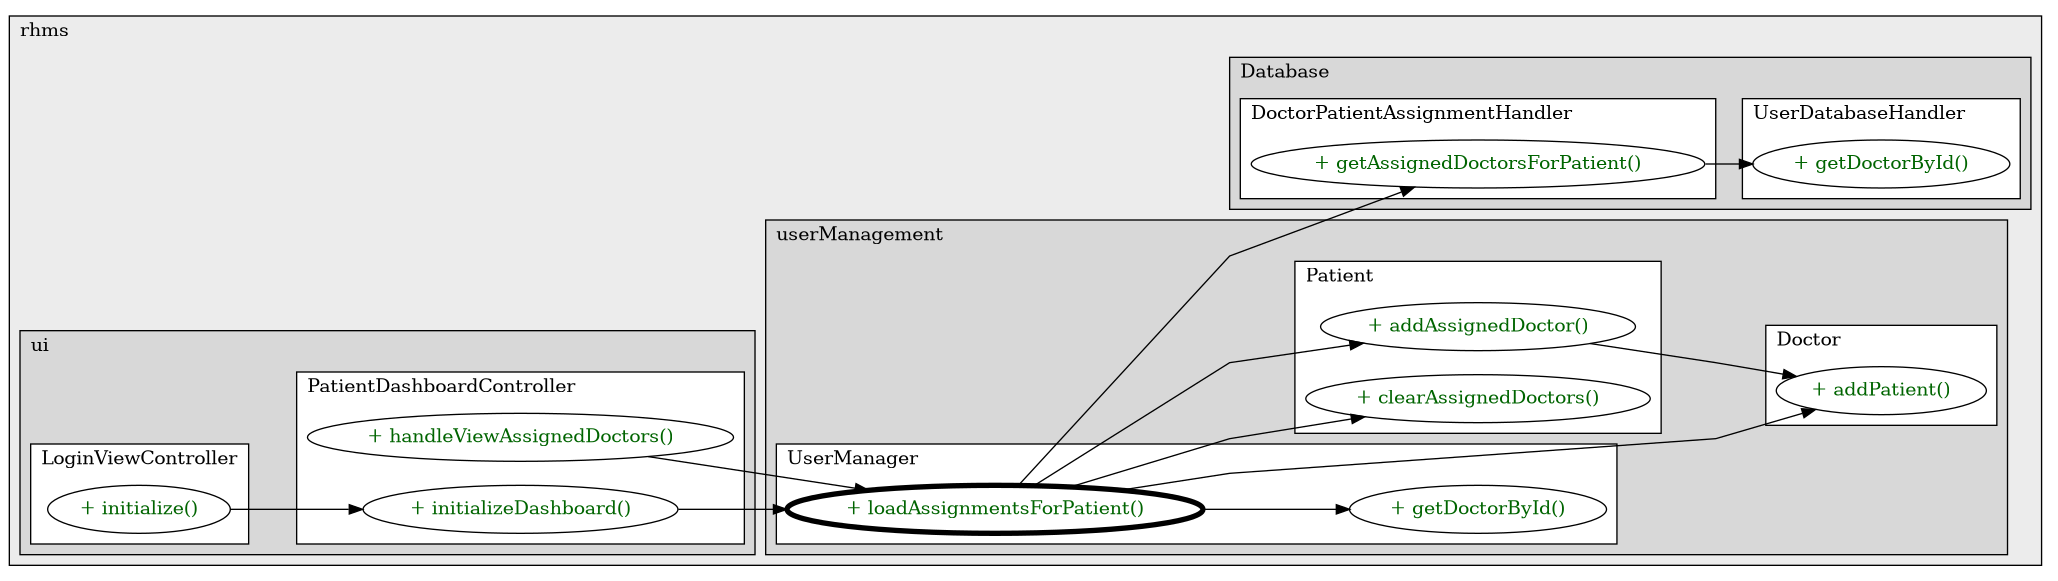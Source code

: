 @startuml

/' diagram meta data start
config=CallConfiguration;
{
  "rootMethod": "com.rhms.userManagement.UserManager#loadAssignmentsForPatient(Patient)",
  "projectClassification": {
    "searchMode": "OpenProject", // OpenProject, AllProjects
    "includedProjects": "",
    "pathEndKeywords": "*.impl",
    "isClientPath": "",
    "isClientName": "",
    "isTestPath": "",
    "isTestName": "",
    "isMappingPath": "",
    "isMappingName": "",
    "isDataAccessPath": "",
    "isDataAccessName": "",
    "isDataStructurePath": "",
    "isDataStructureName": "",
    "isInterfaceStructuresPath": "",
    "isInterfaceStructuresName": "",
    "isEntryPointPath": "",
    "isEntryPointName": "",
    "treatFinalFieldsAsMandatory": false
  },
  "graphRestriction": {
    "classPackageExcludeFilter": "",
    "classPackageIncludeFilter": "",
    "classNameExcludeFilter": "",
    "classNameIncludeFilter": "",
    "methodNameExcludeFilter": "",
    "methodNameIncludeFilter": "",
    "removeByInheritance": "", // inheritance/annotation based filtering is done in a second step
    "removeByAnnotation": "",
    "removeByClassPackage": "", // cleanup the graph after inheritance/annotation based filtering is done
    "removeByClassName": "",
    "cutMappings": false,
    "cutEnum": true,
    "cutTests": true,
    "cutClient": true,
    "cutDataAccess": true,
    "cutInterfaceStructures": true,
    "cutDataStructures": true,
    "cutGetterAndSetter": true,
    "cutConstructors": true
  },
  "graphTraversal": {
    "forwardDepth": 3,
    "backwardDepth": 3,
    "classPackageExcludeFilter": "",
    "classPackageIncludeFilter": "",
    "classNameExcludeFilter": "",
    "classNameIncludeFilter": "",
    "methodNameExcludeFilter": "",
    "methodNameIncludeFilter": "",
    "hideMappings": false,
    "hideDataStructures": false,
    "hidePrivateMethods": true,
    "hideInterfaceCalls": true, // indirection: implementation -> interface (is hidden) -> implementation
    "onlyShowApplicationEntryPoints": false, // root node is included
    "useMethodCallsForStructureDiagram": "ForwardOnly" // ForwardOnly, BothDirections, No
  },
  "details": {
    "aggregation": "GroupByClass", // ByClass, GroupByClass, None
    "showMethodParametersTypes": false,
    "showMethodParametersNames": false,
    "showMethodReturnType": false,
    "showPackageLevels": 2,
    "showCallOrder": false,
    "edgeMode": "MethodsOnly", // TypesOnly, MethodsOnly, TypesAndMethods, MethodsAndDirectTypeUsage
    "showDetailedClassStructure": false
  },
  "rootClass": "com.rhms.userManagement.UserManager",
  "extensionCallbackMethod": "" // qualified.class.name#methodName - signature: public static String method(String)
}
diagram meta data end '/



digraph g {
    rankdir="LR"
    splines=polyline
    

'nodes 
subgraph cluster_3499612 { 
   	label=rhms
	labeljust=l
	fillcolor="#ececec"
	style=filled
   
   subgraph cluster_1177773926 { 
   	label=ui
	labeljust=l
	fillcolor="#d8d8d8"
	style=filled
   
   subgraph cluster_1471229367 { 
   	label=PatientDashboardController
	labeljust=l
	fillcolor=white
	style=filled
   
   PatientDashboardController1319010786XXXhandleViewAssignedDoctors1067311644[
	label="+ handleViewAssignedDoctors()"
	style=filled
	fillcolor=white
	tooltip="PatientDashboardController

null"
	fontcolor=darkgreen
];

PatientDashboardController1319010786XXXinitializeDashboard0[
	label="+ initializeDashboard()"
	style=filled
	fillcolor=white
	tooltip="PatientDashboardController

&#10;  Initializes the dashboard with user-specific data&#10; "
	fontcolor=darkgreen
];
} 

subgraph cluster_355486142 { 
   	label=LoginViewController
	labeljust=l
	fillcolor=white
	style=filled
   
   LoginViewController1319010786XXXinitialize0[
	label="+ initialize()"
	style=filled
	fillcolor=white
	tooltip="LoginViewController

null"
	fontcolor=darkgreen
];
} 
} 

subgraph cluster_1951307539 { 
   	label=Database
	labeljust=l
	fillcolor="#d8d8d8"
	style=filled
   
   subgraph cluster_1780453371 { 
   	label=DoctorPatientAssignmentHandler
	labeljust=l
	fillcolor=white
	style=filled
   
   DoctorPatientAssignmentHandler1676144448XXXgetAssignedDoctorsForPatient1369338721[
	label="+ getAssignedDoctorsForPatient()"
	style=filled
	fillcolor=white
	tooltip="DoctorPatientAssignmentHandler

null"
	fontcolor=darkgreen
];
} 

subgraph cluster_42351050 { 
   	label=UserDatabaseHandler
	labeljust=l
	fillcolor=white
	style=filled
   
   UserDatabaseHandler1676144448XXXgetDoctorById104431[
	label="+ getDoctorById()"
	style=filled
	fillcolor=white
	tooltip="UserDatabaseHandler

null"
	fontcolor=darkgreen
];
} 
} 

subgraph cluster_85584960 { 
   	label=userManagement
	labeljust=l
	fillcolor="#d8d8d8"
	style=filled
   
   subgraph cluster_1209960250 { 
   	label=Doctor
	labeljust=l
	fillcolor=white
	style=filled
   
   Doctor108603475XXXaddPatient873235173[
	label="+ addPatient()"
	style=filled
	fillcolor=white
	tooltip="Doctor

&#10;  Add a patient to this doctor's assigned patients&#10; "
	fontcolor=darkgreen
];
} 

subgraph cluster_528726090 { 
   	label=Patient
	labeljust=l
	fillcolor=white
	style=filled
   
   Patient108603475XXXaddAssignedDoctor2052357439[
	label="+ addAssignedDoctor()"
	style=filled
	fillcolor=white
	tooltip="Patient

&#10;  Add a doctor to this patient's list of assigned doctors&#10;  @param doctor The doctor to assign to this patient&#10; "
	fontcolor=darkgreen
];

Patient108603475XXXclearAssignedDoctors0[
	label="+ clearAssignedDoctors()"
	style=filled
	fillcolor=white
	tooltip="Patient

&#10;  Clear all assigned doctors&#10;  Used when reloading assignments from database&#10; "
	fontcolor=darkgreen
];
} 

subgraph cluster_879193049 { 
   	label=UserManager
	labeljust=l
	fillcolor=white
	style=filled
   
   UserManager108603475XXXgetDoctorById104431[
	label="+ getDoctorById()"
	style=filled
	fillcolor=white
	tooltip="UserManager

null"
	fontcolor=darkgreen
];

UserManager108603475XXXloadAssignmentsForPatient873235173[
	label="+ loadAssignmentsForPatient()"
	style=filled
	fillcolor=white
	tooltip="UserManager

&#10;  Load assignments specifically for one patient&#10;  This is used when initializing the patient dashboard&#10;  @param patient The patient whose doctor assignments should be loaded&#10; "
	penwidth=4
	fontcolor=darkgreen
];
} 
} 
} 

'edges    
DoctorPatientAssignmentHandler1676144448XXXgetAssignedDoctorsForPatient1369338721 -> UserDatabaseHandler1676144448XXXgetDoctorById104431;
LoginViewController1319010786XXXinitialize0 -> PatientDashboardController1319010786XXXinitializeDashboard0;
Patient108603475XXXaddAssignedDoctor2052357439 -> Doctor108603475XXXaddPatient873235173;
PatientDashboardController1319010786XXXhandleViewAssignedDoctors1067311644 -> UserManager108603475XXXloadAssignmentsForPatient873235173;
PatientDashboardController1319010786XXXinitializeDashboard0 -> UserManager108603475XXXloadAssignmentsForPatient873235173;
UserManager108603475XXXloadAssignmentsForPatient873235173 -> Doctor108603475XXXaddPatient873235173;
UserManager108603475XXXloadAssignmentsForPatient873235173 -> DoctorPatientAssignmentHandler1676144448XXXgetAssignedDoctorsForPatient1369338721;
UserManager108603475XXXloadAssignmentsForPatient873235173 -> Patient108603475XXXaddAssignedDoctor2052357439;
UserManager108603475XXXloadAssignmentsForPatient873235173 -> Patient108603475XXXclearAssignedDoctors0;
UserManager108603475XXXloadAssignmentsForPatient873235173 -> UserManager108603475XXXgetDoctorById104431;
    
}
@enduml